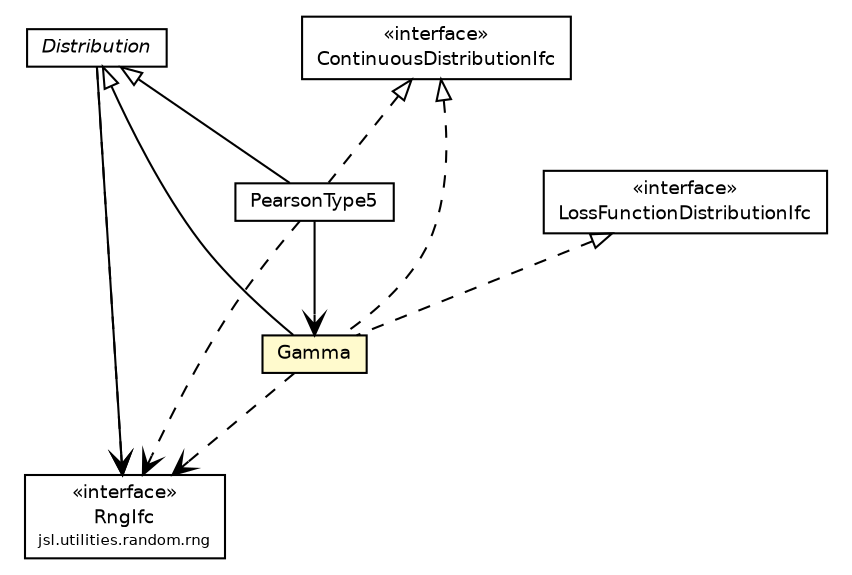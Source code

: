 #!/usr/local/bin/dot
#
# Class diagram 
# Generated by UMLGraph version 5.4 (http://www.umlgraph.org/)
#

digraph G {
	edge [fontname="Helvetica",fontsize=10,labelfontname="Helvetica",labelfontsize=10];
	node [fontname="Helvetica",fontsize=10,shape=plaintext];
	nodesep=0.25;
	ranksep=0.5;
	// jsl.utilities.random.distributions.PearsonType5
	c89162 [label=<<table title="jsl.utilities.random.distributions.PearsonType5" border="0" cellborder="1" cellspacing="0" cellpadding="2" port="p" href="./PearsonType5.html">
		<tr><td><table border="0" cellspacing="0" cellpadding="1">
<tr><td align="center" balign="center"> PearsonType5 </td></tr>
		</table></td></tr>
		</table>>, URL="./PearsonType5.html", fontname="Helvetica", fontcolor="black", fontsize=9.0];
	// jsl.utilities.random.distributions.LossFunctionDistributionIfc
	c89168 [label=<<table title="jsl.utilities.random.distributions.LossFunctionDistributionIfc" border="0" cellborder="1" cellspacing="0" cellpadding="2" port="p" href="./LossFunctionDistributionIfc.html">
		<tr><td><table border="0" cellspacing="0" cellpadding="1">
<tr><td align="center" balign="center"> &#171;interface&#187; </td></tr>
<tr><td align="center" balign="center"> LossFunctionDistributionIfc </td></tr>
		</table></td></tr>
		</table>>, URL="./LossFunctionDistributionIfc.html", fontname="Helvetica", fontcolor="black", fontsize=9.0];
	// jsl.utilities.random.distributions.Gamma
	c89175 [label=<<table title="jsl.utilities.random.distributions.Gamma" border="0" cellborder="1" cellspacing="0" cellpadding="2" port="p" bgcolor="lemonChiffon" href="./Gamma.html">
		<tr><td><table border="0" cellspacing="0" cellpadding="1">
<tr><td align="center" balign="center"> Gamma </td></tr>
		</table></td></tr>
		</table>>, URL="./Gamma.html", fontname="Helvetica", fontcolor="black", fontsize=9.0];
	// jsl.utilities.random.distributions.Distribution
	c89181 [label=<<table title="jsl.utilities.random.distributions.Distribution" border="0" cellborder="1" cellspacing="0" cellpadding="2" port="p" href="./Distribution.html">
		<tr><td><table border="0" cellspacing="0" cellpadding="1">
<tr><td align="center" balign="center"><font face="Helvetica-Oblique"> Distribution </font></td></tr>
		</table></td></tr>
		</table>>, URL="./Distribution.html", fontname="Helvetica", fontcolor="black", fontsize=9.0];
	// jsl.utilities.random.distributions.ContinuousDistributionIfc
	c89185 [label=<<table title="jsl.utilities.random.distributions.ContinuousDistributionIfc" border="0" cellborder="1" cellspacing="0" cellpadding="2" port="p" href="./ContinuousDistributionIfc.html">
		<tr><td><table border="0" cellspacing="0" cellpadding="1">
<tr><td align="center" balign="center"> &#171;interface&#187; </td></tr>
<tr><td align="center" balign="center"> ContinuousDistributionIfc </td></tr>
		</table></td></tr>
		</table>>, URL="./ContinuousDistributionIfc.html", fontname="Helvetica", fontcolor="black", fontsize=9.0];
	// jsl.utilities.random.rng.RngIfc
	c89198 [label=<<table title="jsl.utilities.random.rng.RngIfc" border="0" cellborder="1" cellspacing="0" cellpadding="2" port="p" href="../rng/RngIfc.html">
		<tr><td><table border="0" cellspacing="0" cellpadding="1">
<tr><td align="center" balign="center"> &#171;interface&#187; </td></tr>
<tr><td align="center" balign="center"> RngIfc </td></tr>
<tr><td align="center" balign="center"><font point-size="7.0"> jsl.utilities.random.rng </font></td></tr>
		</table></td></tr>
		</table>>, URL="../rng/RngIfc.html", fontname="Helvetica", fontcolor="black", fontsize=9.0];
	//jsl.utilities.random.distributions.PearsonType5 extends jsl.utilities.random.distributions.Distribution
	c89181:p -> c89162:p [dir=back,arrowtail=empty];
	//jsl.utilities.random.distributions.PearsonType5 implements jsl.utilities.random.distributions.ContinuousDistributionIfc
	c89185:p -> c89162:p [dir=back,arrowtail=empty,style=dashed];
	//jsl.utilities.random.distributions.Gamma extends jsl.utilities.random.distributions.Distribution
	c89181:p -> c89175:p [dir=back,arrowtail=empty];
	//jsl.utilities.random.distributions.Gamma implements jsl.utilities.random.distributions.ContinuousDistributionIfc
	c89185:p -> c89175:p [dir=back,arrowtail=empty,style=dashed];
	//jsl.utilities.random.distributions.Gamma implements jsl.utilities.random.distributions.LossFunctionDistributionIfc
	c89168:p -> c89175:p [dir=back,arrowtail=empty,style=dashed];
	// jsl.utilities.random.distributions.PearsonType5 NAVASSOC jsl.utilities.random.distributions.Gamma
	c89162:p -> c89175:p [taillabel="", label="", headlabel="", fontname="Helvetica", fontcolor="black", fontsize=10.0, color="black", arrowhead=open];
	// jsl.utilities.random.distributions.Distribution NAVASSOC jsl.utilities.random.rng.RngIfc
	c89181:p -> c89198:p [taillabel="", label="", headlabel="", fontname="Helvetica", fontcolor="black", fontsize=10.0, color="black", arrowhead=open];
	// jsl.utilities.random.distributions.PearsonType5 DEPEND jsl.utilities.random.rng.RngIfc
	c89162:p -> c89198:p [taillabel="", label="", headlabel="", fontname="Helvetica", fontcolor="black", fontsize=10.0, color="black", arrowhead=open, style=dashed];
	// jsl.utilities.random.distributions.Gamma DEPEND jsl.utilities.random.rng.RngIfc
	c89175:p -> c89198:p [taillabel="", label="", headlabel="", fontname="Helvetica", fontcolor="black", fontsize=10.0, color="black", arrowhead=open, style=dashed];
	// jsl.utilities.random.distributions.Distribution DEPEND jsl.utilities.random.rng.RngIfc
	c89181:p -> c89198:p [taillabel="", label="", headlabel="", fontname="Helvetica", fontcolor="black", fontsize=10.0, color="black", arrowhead=open, style=dashed];
}

